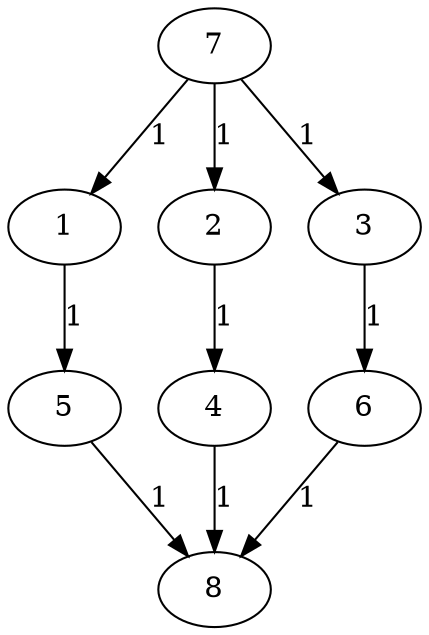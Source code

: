 digraph
{
	1 -> 5 [label = 1]
	2 -> 4 [label = 1]
	3 -> 6 [label = 1]
	4 -> 8 [label = 1]
	5 -> 8 [label = 1]
	6 -> 8 [label = 1]
	7 -> 1 [label = 1]
	7 -> 2 [label = 1]
	7 -> 3 [label = 1]
}
